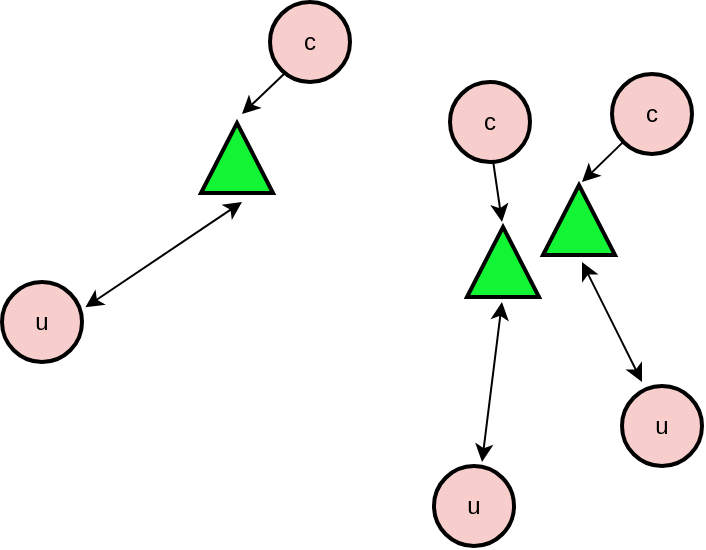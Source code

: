 <mxfile version="26.0.3">
  <diagram name="Page-1" id="ZyMLLjlUWW4S6w9JcPHk">
    <mxGraphModel dx="821" dy="525" grid="1" gridSize="10" guides="1" tooltips="1" connect="1" arrows="1" fold="1" page="1" pageScale="1" pageWidth="827" pageHeight="1169" math="0" shadow="0">
      <root>
        <mxCell id="0" />
        <mxCell id="1" parent="0" />
        <mxCell id="2CTS03ZT6Q_mQRRMgKK2-1" value="" style="triangle;whiteSpace=wrap;html=1;rotation=-90;fillColor=#12F534;strokeColor=#000000;strokeWidth=2;" parent="1" vertex="1">
          <mxGeometry x="443" y="212" width="35" height="36" as="geometry" />
        </mxCell>
        <mxCell id="ANjaZCNTPqNwZQU7dTNT-1" value="" style="triangle;whiteSpace=wrap;html=1;rotation=-90;fillColor=#12F534;strokeColor=#000000;strokeWidth=2;" vertex="1" parent="1">
          <mxGeometry x="481" y="191" width="35" height="36" as="geometry" />
        </mxCell>
        <mxCell id="ANjaZCNTPqNwZQU7dTNT-2" value="" style="triangle;whiteSpace=wrap;html=1;rotation=-90;fillColor=#12F534;strokeColor=#000000;strokeWidth=2;" vertex="1" parent="1">
          <mxGeometry x="310" y="160" width="35" height="36" as="geometry" />
        </mxCell>
        <mxCell id="ANjaZCNTPqNwZQU7dTNT-5" value="c" style="ellipse;whiteSpace=wrap;html=1;aspect=fixed;fillColor=#f8cecc;strokeColor=#000000;strokeWidth=2;" vertex="1" parent="1">
          <mxGeometry x="434" y="140" width="40" height="40" as="geometry" />
        </mxCell>
        <mxCell id="ANjaZCNTPqNwZQU7dTNT-12" style="rounded=0;orthogonalLoop=1;jettySize=auto;html=1;" edge="1" parent="1" source="ANjaZCNTPqNwZQU7dTNT-6">
          <mxGeometry relative="1" as="geometry">
            <mxPoint x="500" y="190" as="targetPoint" />
          </mxGeometry>
        </mxCell>
        <mxCell id="ANjaZCNTPqNwZQU7dTNT-6" value="c" style="ellipse;whiteSpace=wrap;html=1;aspect=fixed;fillColor=#f8cecc;strokeColor=#000000;strokeWidth=2;" vertex="1" parent="1">
          <mxGeometry x="515" y="136" width="40" height="40" as="geometry" />
        </mxCell>
        <mxCell id="ANjaZCNTPqNwZQU7dTNT-7" value="u" style="ellipse;whiteSpace=wrap;html=1;aspect=fixed;fillColor=#f8cecc;strokeColor=#000000;strokeWidth=2;" vertex="1" parent="1">
          <mxGeometry x="520" y="292" width="40" height="40" as="geometry" />
        </mxCell>
        <mxCell id="ANjaZCNTPqNwZQU7dTNT-8" value="u" style="ellipse;whiteSpace=wrap;html=1;aspect=fixed;fillColor=#f8cecc;strokeColor=#000000;strokeWidth=2;" vertex="1" parent="1">
          <mxGeometry x="426" y="332" width="40" height="40" as="geometry" />
        </mxCell>
        <mxCell id="ANjaZCNTPqNwZQU7dTNT-9" value="c" style="ellipse;whiteSpace=wrap;html=1;aspect=fixed;fillColor=#f8cecc;strokeColor=#000000;strokeWidth=2;" vertex="1" parent="1">
          <mxGeometry x="344" y="100" width="40" height="40" as="geometry" />
        </mxCell>
        <mxCell id="ANjaZCNTPqNwZQU7dTNT-10" value="u" style="ellipse;whiteSpace=wrap;html=1;aspect=fixed;fillColor=#f8cecc;strokeColor=#000000;strokeWidth=2;" vertex="1" parent="1">
          <mxGeometry x="210" y="240" width="40" height="40" as="geometry" />
        </mxCell>
        <mxCell id="ANjaZCNTPqNwZQU7dTNT-11" style="rounded=0;orthogonalLoop=1;jettySize=auto;html=1;" edge="1" parent="1">
          <mxGeometry relative="1" as="geometry">
            <mxPoint x="455.602" y="179.936" as="sourcePoint" />
            <mxPoint x="460" y="210" as="targetPoint" />
          </mxGeometry>
        </mxCell>
        <mxCell id="ANjaZCNTPqNwZQU7dTNT-16" value="" style="endArrow=classic;startArrow=classic;html=1;rounded=0;" edge="1" parent="1">
          <mxGeometry width="50" height="50" relative="1" as="geometry">
            <mxPoint x="450" y="330" as="sourcePoint" />
            <mxPoint x="460" y="250" as="targetPoint" />
          </mxGeometry>
        </mxCell>
        <mxCell id="ANjaZCNTPqNwZQU7dTNT-17" value="" style="endArrow=classic;startArrow=classic;html=1;rounded=0;" edge="1" parent="1">
          <mxGeometry width="50" height="50" relative="1" as="geometry">
            <mxPoint x="530" y="290" as="sourcePoint" />
            <mxPoint x="500" y="230" as="targetPoint" />
          </mxGeometry>
        </mxCell>
        <mxCell id="ANjaZCNTPqNwZQU7dTNT-18" value="" style="endArrow=classic;startArrow=classic;html=1;rounded=0;exitX=1.042;exitY=0.317;exitDx=0;exitDy=0;exitPerimeter=0;" edge="1" parent="1" source="ANjaZCNTPqNwZQU7dTNT-10">
          <mxGeometry width="50" height="50" relative="1" as="geometry">
            <mxPoint x="320" y="280" as="sourcePoint" />
            <mxPoint x="330" y="200" as="targetPoint" />
          </mxGeometry>
        </mxCell>
        <mxCell id="ANjaZCNTPqNwZQU7dTNT-19" style="rounded=0;orthogonalLoop=1;jettySize=auto;html=1;" edge="1" parent="1">
          <mxGeometry relative="1" as="geometry">
            <mxPoint x="330" y="156" as="targetPoint" />
            <mxPoint x="351" y="136" as="sourcePoint" />
          </mxGeometry>
        </mxCell>
      </root>
    </mxGraphModel>
  </diagram>
</mxfile>
